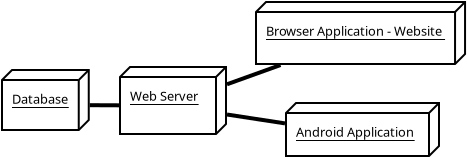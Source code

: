 <?xml version="1.0" encoding="UTF-8"?>
<dia:diagram xmlns:dia="http://www.lysator.liu.se/~alla/dia/">
  <dia:layer name="Background" visible="true" active="true">
    <dia:object type="UML - Node" version="0" id="O0">
      <dia:attribute name="obj_pos">
        <dia:point val="30.85,6.95"/>
      </dia:attribute>
      <dia:attribute name="obj_bb">
        <dia:rectangle val="30.8,6.4;36.2,9.85"/>
      </dia:attribute>
      <dia:attribute name="meta">
        <dia:composite type="dict"/>
      </dia:attribute>
      <dia:attribute name="elem_corner">
        <dia:point val="30.85,6.95"/>
      </dia:attribute>
      <dia:attribute name="elem_width">
        <dia:real val="4.8"/>
      </dia:attribute>
      <dia:attribute name="elem_height">
        <dia:real val="2.85"/>
      </dia:attribute>
      <dia:attribute name="line_colour">
        <dia:color val="#000000"/>
      </dia:attribute>
      <dia:attribute name="fill_colour">
        <dia:color val="#ffffff"/>
      </dia:attribute>
      <dia:attribute name="name">
        <dia:composite type="text">
          <dia:attribute name="string">
            <dia:string>#Web Server#</dia:string>
          </dia:attribute>
          <dia:attribute name="font">
            <dia:font family="sans" style="0" name="Helvetica"/>
          </dia:attribute>
          <dia:attribute name="height">
            <dia:real val="0.8"/>
          </dia:attribute>
          <dia:attribute name="pos">
            <dia:point val="31.35,8.09"/>
          </dia:attribute>
          <dia:attribute name="color">
            <dia:color val="#000000"/>
          </dia:attribute>
          <dia:attribute name="alignment">
            <dia:enum val="0"/>
          </dia:attribute>
        </dia:composite>
      </dia:attribute>
    </dia:object>
    <dia:object type="UML - Node" version="0" id="O1">
      <dia:attribute name="obj_pos">
        <dia:point val="37.65,3.7"/>
      </dia:attribute>
      <dia:attribute name="obj_bb">
        <dia:rectangle val="37.6,3.15;47.657,6.35"/>
      </dia:attribute>
      <dia:attribute name="meta">
        <dia:composite type="dict"/>
      </dia:attribute>
      <dia:attribute name="elem_corner">
        <dia:point val="37.65,3.7"/>
      </dia:attribute>
      <dia:attribute name="elem_width">
        <dia:real val="9.457"/>
      </dia:attribute>
      <dia:attribute name="elem_height">
        <dia:real val="2.6"/>
      </dia:attribute>
      <dia:attribute name="line_colour">
        <dia:color val="#000000"/>
      </dia:attribute>
      <dia:attribute name="fill_colour">
        <dia:color val="#ffffff"/>
      </dia:attribute>
      <dia:attribute name="name">
        <dia:composite type="text">
          <dia:attribute name="string">
            <dia:string>#Browser Application - Website#</dia:string>
          </dia:attribute>
          <dia:attribute name="font">
            <dia:font family="sans" style="0" name="Helvetica"/>
          </dia:attribute>
          <dia:attribute name="height">
            <dia:real val="0.8"/>
          </dia:attribute>
          <dia:attribute name="pos">
            <dia:point val="38.15,4.84"/>
          </dia:attribute>
          <dia:attribute name="color">
            <dia:color val="#000000"/>
          </dia:attribute>
          <dia:attribute name="alignment">
            <dia:enum val="0"/>
          </dia:attribute>
        </dia:composite>
      </dia:attribute>
    </dia:object>
    <dia:object type="Standard - Text" version="1" id="O2">
      <dia:attribute name="obj_pos">
        <dia:point val="42.379,5"/>
      </dia:attribute>
      <dia:attribute name="obj_bb">
        <dia:rectangle val="42.379,4.36;42.379,5.133"/>
      </dia:attribute>
      <dia:attribute name="text">
        <dia:composite type="text">
          <dia:attribute name="string">
            <dia:string>##</dia:string>
          </dia:attribute>
          <dia:attribute name="font">
            <dia:font family="sans" style="0" name="Helvetica"/>
          </dia:attribute>
          <dia:attribute name="height">
            <dia:real val="0.8"/>
          </dia:attribute>
          <dia:attribute name="pos">
            <dia:point val="42.379,5"/>
          </dia:attribute>
          <dia:attribute name="color">
            <dia:color val="#000000"/>
          </dia:attribute>
          <dia:attribute name="alignment">
            <dia:enum val="0"/>
          </dia:attribute>
        </dia:composite>
      </dia:attribute>
      <dia:attribute name="valign">
        <dia:enum val="3"/>
      </dia:attribute>
      <dia:connections>
        <dia:connection handle="0" to="O1" connection="8"/>
      </dia:connections>
    </dia:object>
    <dia:object type="UML - Node" version="0" id="O3">
      <dia:attribute name="obj_pos">
        <dia:point val="39.15,8.75"/>
      </dia:attribute>
      <dia:attribute name="obj_bb">
        <dia:rectangle val="39.1,8.2;46.85,10.95"/>
      </dia:attribute>
      <dia:attribute name="meta">
        <dia:composite type="dict"/>
      </dia:attribute>
      <dia:attribute name="elem_corner">
        <dia:point val="39.15,8.75"/>
      </dia:attribute>
      <dia:attribute name="elem_width">
        <dia:real val="7.15"/>
      </dia:attribute>
      <dia:attribute name="elem_height">
        <dia:real val="2.15"/>
      </dia:attribute>
      <dia:attribute name="line_colour">
        <dia:color val="#000000"/>
      </dia:attribute>
      <dia:attribute name="fill_colour">
        <dia:color val="#ffffff"/>
      </dia:attribute>
      <dia:attribute name="name">
        <dia:composite type="text">
          <dia:attribute name="string">
            <dia:string>#Android Application#</dia:string>
          </dia:attribute>
          <dia:attribute name="font">
            <dia:font family="sans" style="0" name="Helvetica"/>
          </dia:attribute>
          <dia:attribute name="height">
            <dia:real val="0.8"/>
          </dia:attribute>
          <dia:attribute name="pos">
            <dia:point val="39.65,9.89"/>
          </dia:attribute>
          <dia:attribute name="color">
            <dia:color val="#000000"/>
          </dia:attribute>
          <dia:attribute name="alignment">
            <dia:enum val="0"/>
          </dia:attribute>
        </dia:composite>
      </dia:attribute>
    </dia:object>
    <dia:object type="UML - Node" version="0" id="O4">
      <dia:attribute name="obj_pos">
        <dia:point val="24.95,7.1"/>
      </dia:attribute>
      <dia:attribute name="obj_bb">
        <dia:rectangle val="24.9,6.55;29.133,9.65"/>
      </dia:attribute>
      <dia:attribute name="meta">
        <dia:composite type="dict"/>
      </dia:attribute>
      <dia:attribute name="elem_corner">
        <dia:point val="24.95,7.1"/>
      </dia:attribute>
      <dia:attribute name="elem_width">
        <dia:real val="3.632"/>
      </dia:attribute>
      <dia:attribute name="elem_height">
        <dia:real val="2.5"/>
      </dia:attribute>
      <dia:attribute name="line_colour">
        <dia:color val="#000000"/>
      </dia:attribute>
      <dia:attribute name="fill_colour">
        <dia:color val="#ffffff"/>
      </dia:attribute>
      <dia:attribute name="name">
        <dia:composite type="text">
          <dia:attribute name="string">
            <dia:string>#Database#</dia:string>
          </dia:attribute>
          <dia:attribute name="font">
            <dia:font family="sans" style="0" name="Helvetica"/>
          </dia:attribute>
          <dia:attribute name="height">
            <dia:real val="0.8"/>
          </dia:attribute>
          <dia:attribute name="pos">
            <dia:point val="25.45,8.24"/>
          </dia:attribute>
          <dia:attribute name="color">
            <dia:color val="#000000"/>
          </dia:attribute>
          <dia:attribute name="alignment">
            <dia:enum val="0"/>
          </dia:attribute>
        </dia:composite>
      </dia:attribute>
    </dia:object>
    <dia:object type="Standard - Line" version="0" id="O5">
      <dia:attribute name="obj_pos">
        <dia:point val="26.766,8.35"/>
      </dia:attribute>
      <dia:attribute name="obj_bb">
        <dia:rectangle val="26.766,8.35;26.766,8.35"/>
      </dia:attribute>
      <dia:attribute name="conn_endpoints">
        <dia:point val="26.766,8.35"/>
        <dia:point val="26.766,8.35"/>
      </dia:attribute>
      <dia:attribute name="numcp">
        <dia:int val="1"/>
      </dia:attribute>
      <dia:connections>
        <dia:connection handle="0" to="O4" connection="8"/>
        <dia:connection handle="1" to="O4" connection="8"/>
      </dia:connections>
    </dia:object>
    <dia:object type="Standard - Line" version="0" id="O6">
      <dia:attribute name="obj_pos">
        <dia:point val="36.196,7.286"/>
      </dia:attribute>
      <dia:attribute name="obj_bb">
        <dia:rectangle val="36.068,6.222;38.855,7.414"/>
      </dia:attribute>
      <dia:attribute name="conn_endpoints">
        <dia:point val="36.196,7.286"/>
        <dia:point val="38.727,6.35"/>
      </dia:attribute>
      <dia:attribute name="numcp">
        <dia:int val="1"/>
      </dia:attribute>
      <dia:attribute name="line_width">
        <dia:real val="0.2"/>
      </dia:attribute>
      <dia:connections>
        <dia:connection handle="0" to="O0" connection="8"/>
        <dia:connection handle="1" to="O1" connection="8"/>
      </dia:connections>
    </dia:object>
    <dia:object type="Standard - Line" version="0" id="O7">
      <dia:attribute name="obj_pos">
        <dia:point val="36.2,8.826"/>
      </dia:attribute>
      <dia:attribute name="obj_bb">
        <dia:rectangle val="36.086,8.712;39.214,9.384"/>
      </dia:attribute>
      <dia:attribute name="conn_endpoints">
        <dia:point val="36.2,8.826"/>
        <dia:point val="39.1,9.27"/>
      </dia:attribute>
      <dia:attribute name="numcp">
        <dia:int val="1"/>
      </dia:attribute>
      <dia:attribute name="line_width">
        <dia:real val="0.2"/>
      </dia:attribute>
      <dia:connections>
        <dia:connection handle="0" to="O0" connection="8"/>
        <dia:connection handle="1" to="O3" connection="8"/>
      </dia:connections>
    </dia:object>
    <dia:object type="Standard - Line" version="0" id="O8">
      <dia:attribute name="obj_pos">
        <dia:point val="29.132,8.359"/>
      </dia:attribute>
      <dia:attribute name="obj_bb">
        <dia:rectangle val="29.032,8.259;30.903,8.466"/>
      </dia:attribute>
      <dia:attribute name="conn_endpoints">
        <dia:point val="29.132,8.359"/>
        <dia:point val="30.803,8.366"/>
      </dia:attribute>
      <dia:attribute name="numcp">
        <dia:int val="1"/>
      </dia:attribute>
      <dia:attribute name="line_width">
        <dia:real val="0.2"/>
      </dia:attribute>
      <dia:connections>
        <dia:connection handle="0" to="O4" connection="8"/>
        <dia:connection handle="1" to="O0" connection="8"/>
      </dia:connections>
    </dia:object>
  </dia:layer>
</dia:diagram>
